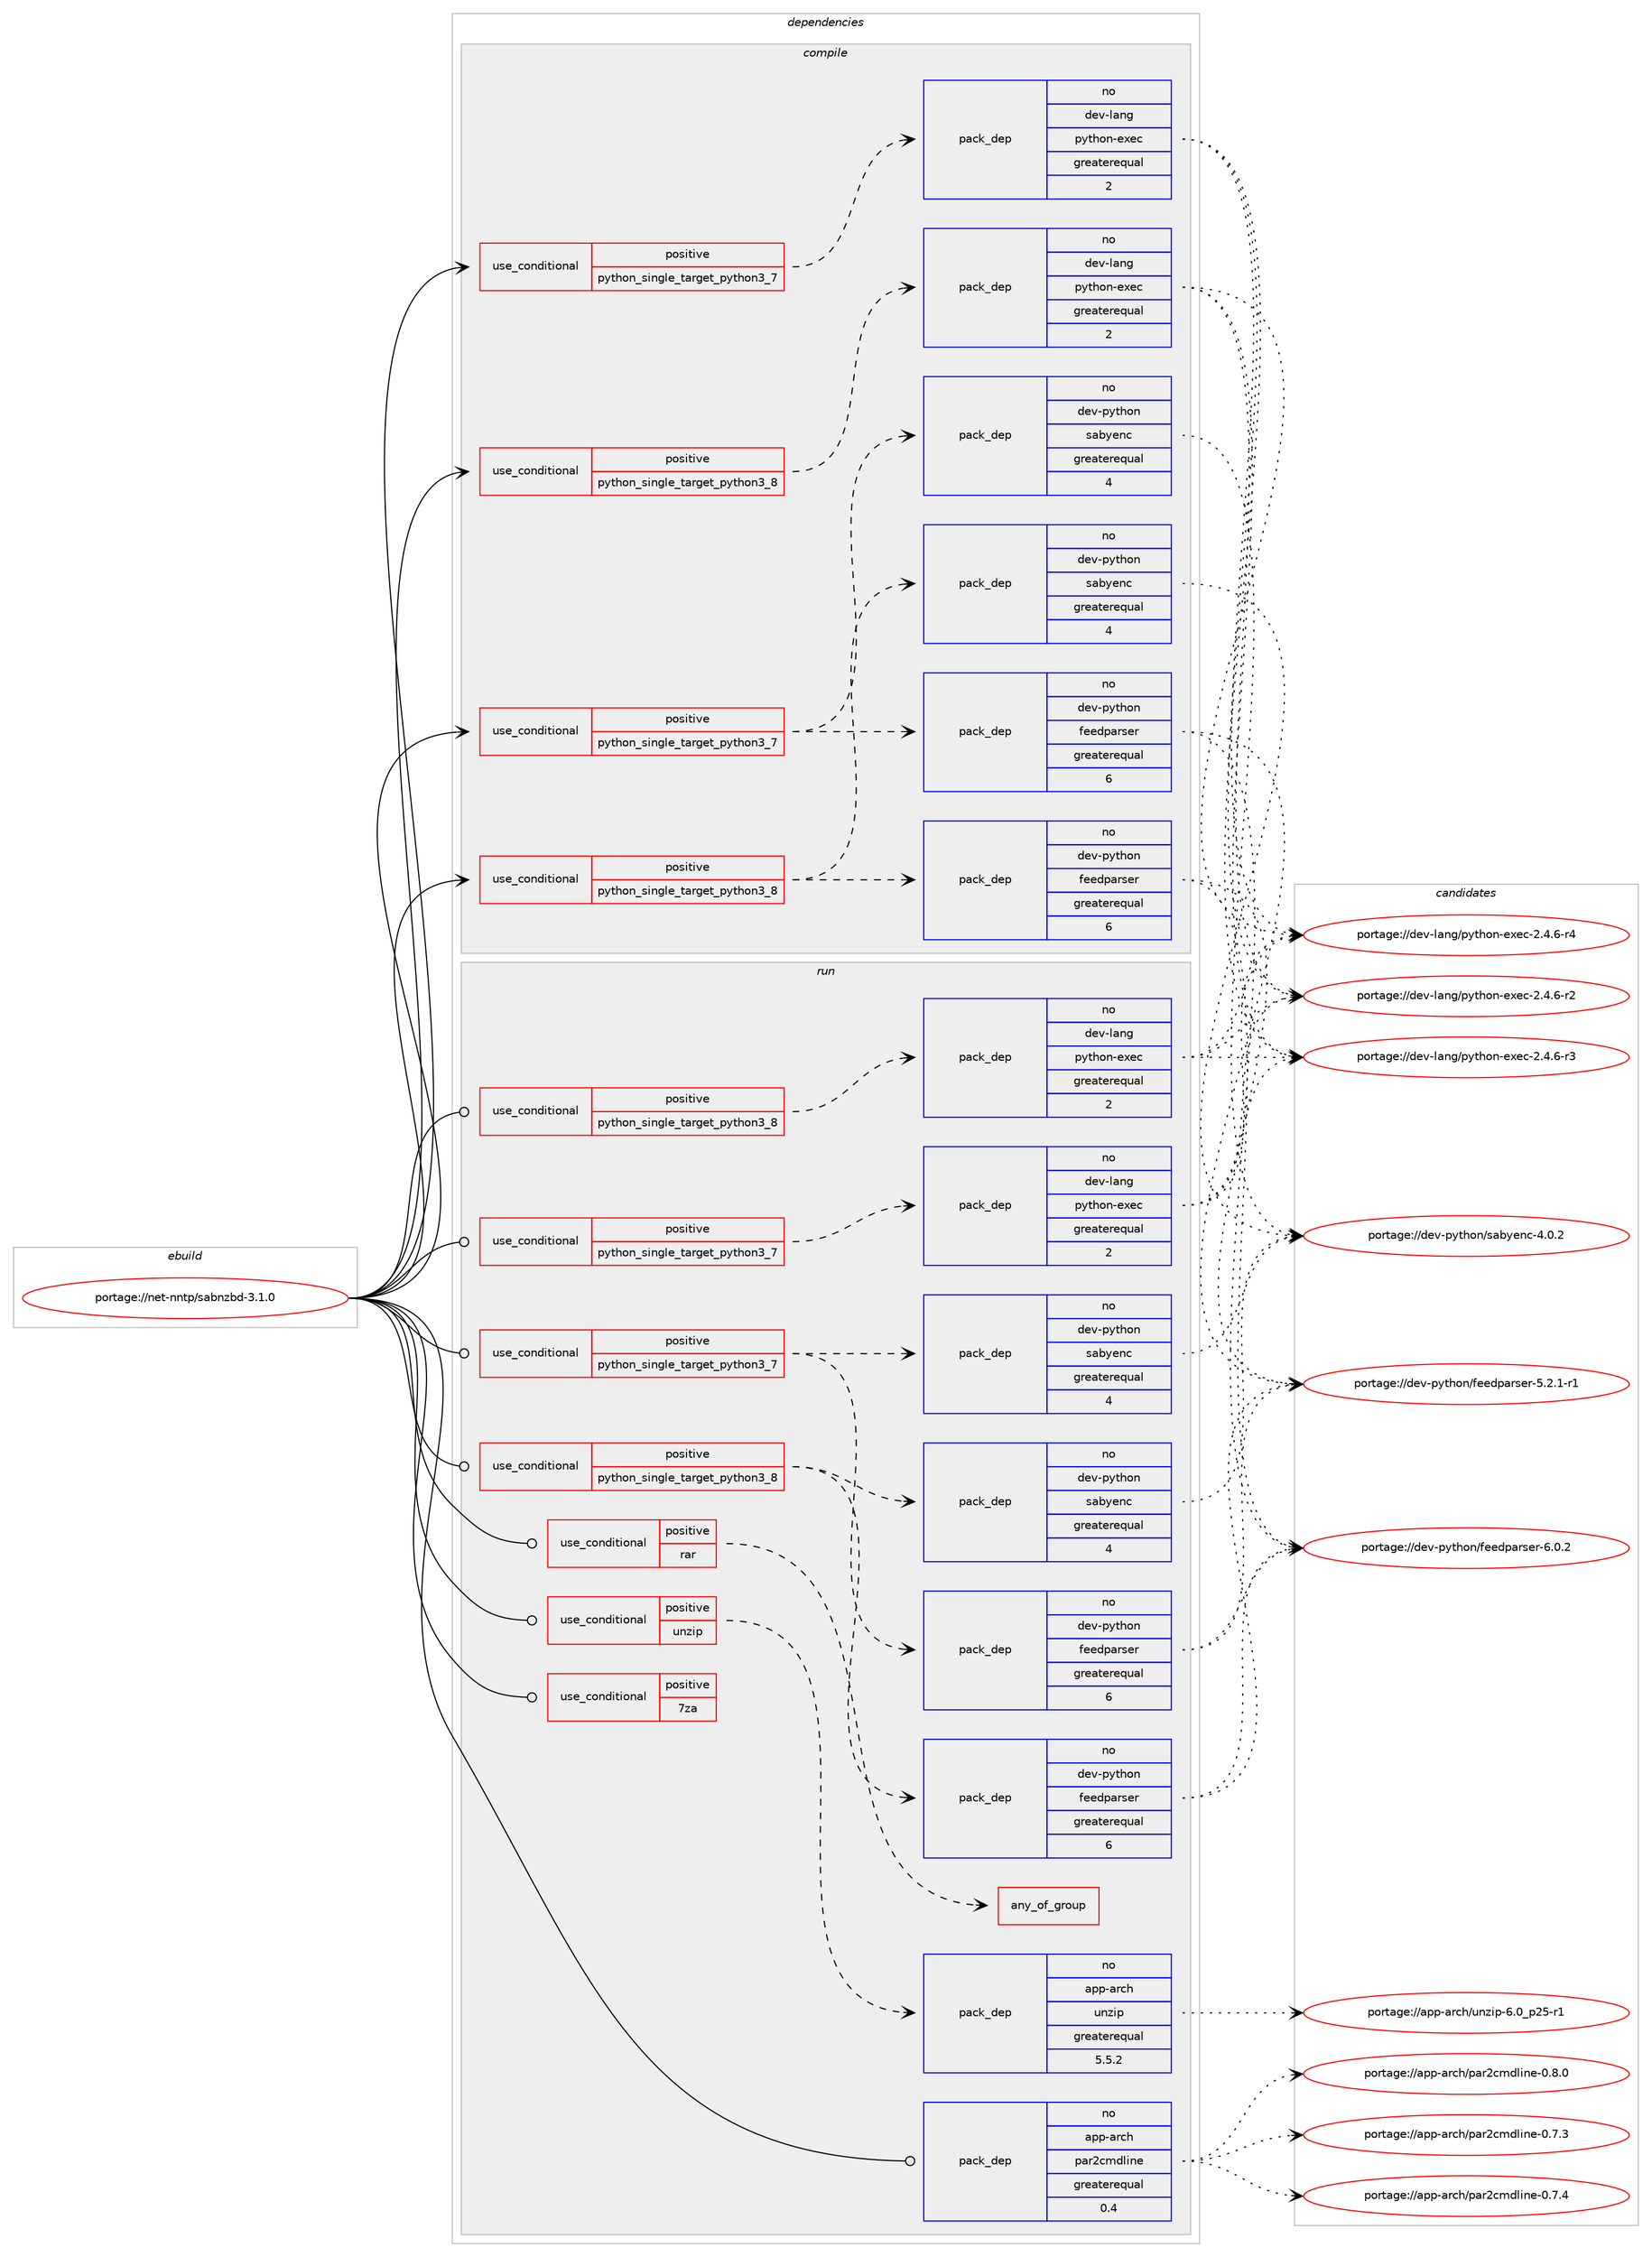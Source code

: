 digraph prolog {

# *************
# Graph options
# *************

newrank=true;
concentrate=true;
compound=true;
graph [rankdir=LR,fontname=Helvetica,fontsize=10,ranksep=1.5];#, ranksep=2.5, nodesep=0.2];
edge  [arrowhead=vee];
node  [fontname=Helvetica,fontsize=10];

# **********
# The ebuild
# **********

subgraph cluster_leftcol {
color=gray;
label=<<i>ebuild</i>>;
id [label="portage://net-nntp/sabnzbd-3.1.0", color=red, width=4, href="../net-nntp/sabnzbd-3.1.0.svg"];
}

# ****************
# The dependencies
# ****************

subgraph cluster_midcol {
color=gray;
label=<<i>dependencies</i>>;
subgraph cluster_compile {
fillcolor="#eeeeee";
style=filled;
label=<<i>compile</i>>;
subgraph cond1504 {
dependency2202 [label=<<TABLE BORDER="0" CELLBORDER="1" CELLSPACING="0" CELLPADDING="4"><TR><TD ROWSPAN="3" CELLPADDING="10">use_conditional</TD></TR><TR><TD>positive</TD></TR><TR><TD>python_single_target_python3_7</TD></TR></TABLE>>, shape=none, color=red];
# *** BEGIN UNKNOWN DEPENDENCY TYPE (TODO) ***
# dependency2202 -> package_dependency(portage://net-nntp/sabnzbd-3.1.0,install,no,dev-lang,python,none,[,,],[slot(3.7)],[use(enable(sqlite),none)])
# *** END UNKNOWN DEPENDENCY TYPE (TODO) ***

subgraph pack662 {
dependency2203 [label=<<TABLE BORDER="0" CELLBORDER="1" CELLSPACING="0" CELLPADDING="4" WIDTH="220"><TR><TD ROWSPAN="6" CELLPADDING="30">pack_dep</TD></TR><TR><TD WIDTH="110">no</TD></TR><TR><TD>dev-lang</TD></TR><TR><TD>python-exec</TD></TR><TR><TD>greaterequal</TD></TR><TR><TD>2</TD></TR></TABLE>>, shape=none, color=blue];
}
dependency2202:e -> dependency2203:w [weight=20,style="dashed",arrowhead="vee"];
}
id:e -> dependency2202:w [weight=20,style="solid",arrowhead="vee"];
subgraph cond1505 {
dependency2204 [label=<<TABLE BORDER="0" CELLBORDER="1" CELLSPACING="0" CELLPADDING="4"><TR><TD ROWSPAN="3" CELLPADDING="10">use_conditional</TD></TR><TR><TD>positive</TD></TR><TR><TD>python_single_target_python3_7</TD></TR></TABLE>>, shape=none, color=red];
# *** BEGIN UNKNOWN DEPENDENCY TYPE (TODO) ***
# dependency2204 -> package_dependency(portage://net-nntp/sabnzbd-3.1.0,install,no,dev-python,chardet,none,[,,],[],[use(enable(python_targets_python3_7),negative)])
# *** END UNKNOWN DEPENDENCY TYPE (TODO) ***

# *** BEGIN UNKNOWN DEPENDENCY TYPE (TODO) ***
# dependency2204 -> package_dependency(portage://net-nntp/sabnzbd-3.1.0,install,no,dev-python,cheetah3,none,[,,],[],[use(enable(python_targets_python3_7),negative)])
# *** END UNKNOWN DEPENDENCY TYPE (TODO) ***

# *** BEGIN UNKNOWN DEPENDENCY TYPE (TODO) ***
# dependency2204 -> package_dependency(portage://net-nntp/sabnzbd-3.1.0,install,no,dev-python,cherrypy,none,[,,],[],[use(enable(python_targets_python3_7),negative)])
# *** END UNKNOWN DEPENDENCY TYPE (TODO) ***

# *** BEGIN UNKNOWN DEPENDENCY TYPE (TODO) ***
# dependency2204 -> package_dependency(portage://net-nntp/sabnzbd-3.1.0,install,no,dev-python,configobj,none,[,,],[],[use(enable(python_targets_python3_7),negative)])
# *** END UNKNOWN DEPENDENCY TYPE (TODO) ***

# *** BEGIN UNKNOWN DEPENDENCY TYPE (TODO) ***
# dependency2204 -> package_dependency(portage://net-nntp/sabnzbd-3.1.0,install,no,dev-python,cryptography,none,[,,],[],[use(enable(python_targets_python3_7),negative)])
# *** END UNKNOWN DEPENDENCY TYPE (TODO) ***

subgraph pack663 {
dependency2205 [label=<<TABLE BORDER="0" CELLBORDER="1" CELLSPACING="0" CELLPADDING="4" WIDTH="220"><TR><TD ROWSPAN="6" CELLPADDING="30">pack_dep</TD></TR><TR><TD WIDTH="110">no</TD></TR><TR><TD>dev-python</TD></TR><TR><TD>feedparser</TD></TR><TR><TD>greaterequal</TD></TR><TR><TD>6</TD></TR></TABLE>>, shape=none, color=blue];
}
dependency2204:e -> dependency2205:w [weight=20,style="dashed",arrowhead="vee"];
# *** BEGIN UNKNOWN DEPENDENCY TYPE (TODO) ***
# dependency2204 -> package_dependency(portage://net-nntp/sabnzbd-3.1.0,install,no,dev-python,notify2,none,[,,],[],[use(enable(python_targets_python3_7),negative)])
# *** END UNKNOWN DEPENDENCY TYPE (TODO) ***

# *** BEGIN UNKNOWN DEPENDENCY TYPE (TODO) ***
# dependency2204 -> package_dependency(portage://net-nntp/sabnzbd-3.1.0,install,no,dev-python,portend,none,[,,],[],[use(enable(python_targets_python3_7),negative)])
# *** END UNKNOWN DEPENDENCY TYPE (TODO) ***

subgraph pack664 {
dependency2206 [label=<<TABLE BORDER="0" CELLBORDER="1" CELLSPACING="0" CELLPADDING="4" WIDTH="220"><TR><TD ROWSPAN="6" CELLPADDING="30">pack_dep</TD></TR><TR><TD WIDTH="110">no</TD></TR><TR><TD>dev-python</TD></TR><TR><TD>sabyenc</TD></TR><TR><TD>greaterequal</TD></TR><TR><TD>4</TD></TR></TABLE>>, shape=none, color=blue];
}
dependency2204:e -> dependency2206:w [weight=20,style="dashed",arrowhead="vee"];
}
id:e -> dependency2204:w [weight=20,style="solid",arrowhead="vee"];
subgraph cond1506 {
dependency2207 [label=<<TABLE BORDER="0" CELLBORDER="1" CELLSPACING="0" CELLPADDING="4"><TR><TD ROWSPAN="3" CELLPADDING="10">use_conditional</TD></TR><TR><TD>positive</TD></TR><TR><TD>python_single_target_python3_8</TD></TR></TABLE>>, shape=none, color=red];
# *** BEGIN UNKNOWN DEPENDENCY TYPE (TODO) ***
# dependency2207 -> package_dependency(portage://net-nntp/sabnzbd-3.1.0,install,no,dev-lang,python,none,[,,],[slot(3.8)],[use(enable(sqlite),none)])
# *** END UNKNOWN DEPENDENCY TYPE (TODO) ***

subgraph pack665 {
dependency2208 [label=<<TABLE BORDER="0" CELLBORDER="1" CELLSPACING="0" CELLPADDING="4" WIDTH="220"><TR><TD ROWSPAN="6" CELLPADDING="30">pack_dep</TD></TR><TR><TD WIDTH="110">no</TD></TR><TR><TD>dev-lang</TD></TR><TR><TD>python-exec</TD></TR><TR><TD>greaterequal</TD></TR><TR><TD>2</TD></TR></TABLE>>, shape=none, color=blue];
}
dependency2207:e -> dependency2208:w [weight=20,style="dashed",arrowhead="vee"];
}
id:e -> dependency2207:w [weight=20,style="solid",arrowhead="vee"];
subgraph cond1507 {
dependency2209 [label=<<TABLE BORDER="0" CELLBORDER="1" CELLSPACING="0" CELLPADDING="4"><TR><TD ROWSPAN="3" CELLPADDING="10">use_conditional</TD></TR><TR><TD>positive</TD></TR><TR><TD>python_single_target_python3_8</TD></TR></TABLE>>, shape=none, color=red];
# *** BEGIN UNKNOWN DEPENDENCY TYPE (TODO) ***
# dependency2209 -> package_dependency(portage://net-nntp/sabnzbd-3.1.0,install,no,dev-python,chardet,none,[,,],[],[use(enable(python_targets_python3_8),negative)])
# *** END UNKNOWN DEPENDENCY TYPE (TODO) ***

# *** BEGIN UNKNOWN DEPENDENCY TYPE (TODO) ***
# dependency2209 -> package_dependency(portage://net-nntp/sabnzbd-3.1.0,install,no,dev-python,cheetah3,none,[,,],[],[use(enable(python_targets_python3_8),negative)])
# *** END UNKNOWN DEPENDENCY TYPE (TODO) ***

# *** BEGIN UNKNOWN DEPENDENCY TYPE (TODO) ***
# dependency2209 -> package_dependency(portage://net-nntp/sabnzbd-3.1.0,install,no,dev-python,cherrypy,none,[,,],[],[use(enable(python_targets_python3_8),negative)])
# *** END UNKNOWN DEPENDENCY TYPE (TODO) ***

# *** BEGIN UNKNOWN DEPENDENCY TYPE (TODO) ***
# dependency2209 -> package_dependency(portage://net-nntp/sabnzbd-3.1.0,install,no,dev-python,configobj,none,[,,],[],[use(enable(python_targets_python3_8),negative)])
# *** END UNKNOWN DEPENDENCY TYPE (TODO) ***

# *** BEGIN UNKNOWN DEPENDENCY TYPE (TODO) ***
# dependency2209 -> package_dependency(portage://net-nntp/sabnzbd-3.1.0,install,no,dev-python,cryptography,none,[,,],[],[use(enable(python_targets_python3_8),negative)])
# *** END UNKNOWN DEPENDENCY TYPE (TODO) ***

subgraph pack666 {
dependency2210 [label=<<TABLE BORDER="0" CELLBORDER="1" CELLSPACING="0" CELLPADDING="4" WIDTH="220"><TR><TD ROWSPAN="6" CELLPADDING="30">pack_dep</TD></TR><TR><TD WIDTH="110">no</TD></TR><TR><TD>dev-python</TD></TR><TR><TD>feedparser</TD></TR><TR><TD>greaterequal</TD></TR><TR><TD>6</TD></TR></TABLE>>, shape=none, color=blue];
}
dependency2209:e -> dependency2210:w [weight=20,style="dashed",arrowhead="vee"];
# *** BEGIN UNKNOWN DEPENDENCY TYPE (TODO) ***
# dependency2209 -> package_dependency(portage://net-nntp/sabnzbd-3.1.0,install,no,dev-python,notify2,none,[,,],[],[use(enable(python_targets_python3_8),negative)])
# *** END UNKNOWN DEPENDENCY TYPE (TODO) ***

# *** BEGIN UNKNOWN DEPENDENCY TYPE (TODO) ***
# dependency2209 -> package_dependency(portage://net-nntp/sabnzbd-3.1.0,install,no,dev-python,portend,none,[,,],[],[use(enable(python_targets_python3_8),negative)])
# *** END UNKNOWN DEPENDENCY TYPE (TODO) ***

subgraph pack667 {
dependency2211 [label=<<TABLE BORDER="0" CELLBORDER="1" CELLSPACING="0" CELLPADDING="4" WIDTH="220"><TR><TD ROWSPAN="6" CELLPADDING="30">pack_dep</TD></TR><TR><TD WIDTH="110">no</TD></TR><TR><TD>dev-python</TD></TR><TR><TD>sabyenc</TD></TR><TR><TD>greaterequal</TD></TR><TR><TD>4</TD></TR></TABLE>>, shape=none, color=blue];
}
dependency2209:e -> dependency2211:w [weight=20,style="dashed",arrowhead="vee"];
}
id:e -> dependency2209:w [weight=20,style="solid",arrowhead="vee"];
# *** BEGIN UNKNOWN DEPENDENCY TYPE (TODO) ***
# id -> package_dependency(portage://net-nntp/sabnzbd-3.1.0,install,no,acct-group,sabnzbd,none,[,,],[],[])
# *** END UNKNOWN DEPENDENCY TYPE (TODO) ***

# *** BEGIN UNKNOWN DEPENDENCY TYPE (TODO) ***
# id -> package_dependency(portage://net-nntp/sabnzbd-3.1.0,install,no,acct-user,sabnzbd,none,[,,],[],[])
# *** END UNKNOWN DEPENDENCY TYPE (TODO) ***

}
subgraph cluster_compileandrun {
fillcolor="#eeeeee";
style=filled;
label=<<i>compile and run</i>>;
}
subgraph cluster_run {
fillcolor="#eeeeee";
style=filled;
label=<<i>run</i>>;
subgraph cond1508 {
dependency2212 [label=<<TABLE BORDER="0" CELLBORDER="1" CELLSPACING="0" CELLPADDING="4"><TR><TD ROWSPAN="3" CELLPADDING="10">use_conditional</TD></TR><TR><TD>positive</TD></TR><TR><TD>7za</TD></TR></TABLE>>, shape=none, color=red];
# *** BEGIN UNKNOWN DEPENDENCY TYPE (TODO) ***
# dependency2212 -> package_dependency(portage://net-nntp/sabnzbd-3.1.0,run,no,app-arch,p7zip,none,[,,],[],[])
# *** END UNKNOWN DEPENDENCY TYPE (TODO) ***

}
id:e -> dependency2212:w [weight=20,style="solid",arrowhead="odot"];
subgraph cond1509 {
dependency2213 [label=<<TABLE BORDER="0" CELLBORDER="1" CELLSPACING="0" CELLPADDING="4"><TR><TD ROWSPAN="3" CELLPADDING="10">use_conditional</TD></TR><TR><TD>positive</TD></TR><TR><TD>python_single_target_python3_7</TD></TR></TABLE>>, shape=none, color=red];
# *** BEGIN UNKNOWN DEPENDENCY TYPE (TODO) ***
# dependency2213 -> package_dependency(portage://net-nntp/sabnzbd-3.1.0,run,no,dev-lang,python,none,[,,],[slot(3.7)],[use(enable(sqlite),none)])
# *** END UNKNOWN DEPENDENCY TYPE (TODO) ***

subgraph pack668 {
dependency2214 [label=<<TABLE BORDER="0" CELLBORDER="1" CELLSPACING="0" CELLPADDING="4" WIDTH="220"><TR><TD ROWSPAN="6" CELLPADDING="30">pack_dep</TD></TR><TR><TD WIDTH="110">no</TD></TR><TR><TD>dev-lang</TD></TR><TR><TD>python-exec</TD></TR><TR><TD>greaterequal</TD></TR><TR><TD>2</TD></TR></TABLE>>, shape=none, color=blue];
}
dependency2213:e -> dependency2214:w [weight=20,style="dashed",arrowhead="vee"];
}
id:e -> dependency2213:w [weight=20,style="solid",arrowhead="odot"];
subgraph cond1510 {
dependency2215 [label=<<TABLE BORDER="0" CELLBORDER="1" CELLSPACING="0" CELLPADDING="4"><TR><TD ROWSPAN="3" CELLPADDING="10">use_conditional</TD></TR><TR><TD>positive</TD></TR><TR><TD>python_single_target_python3_7</TD></TR></TABLE>>, shape=none, color=red];
# *** BEGIN UNKNOWN DEPENDENCY TYPE (TODO) ***
# dependency2215 -> package_dependency(portage://net-nntp/sabnzbd-3.1.0,run,no,dev-python,chardet,none,[,,],[],[use(enable(python_targets_python3_7),negative)])
# *** END UNKNOWN DEPENDENCY TYPE (TODO) ***

# *** BEGIN UNKNOWN DEPENDENCY TYPE (TODO) ***
# dependency2215 -> package_dependency(portage://net-nntp/sabnzbd-3.1.0,run,no,dev-python,cheetah3,none,[,,],[],[use(enable(python_targets_python3_7),negative)])
# *** END UNKNOWN DEPENDENCY TYPE (TODO) ***

# *** BEGIN UNKNOWN DEPENDENCY TYPE (TODO) ***
# dependency2215 -> package_dependency(portage://net-nntp/sabnzbd-3.1.0,run,no,dev-python,cherrypy,none,[,,],[],[use(enable(python_targets_python3_7),negative)])
# *** END UNKNOWN DEPENDENCY TYPE (TODO) ***

# *** BEGIN UNKNOWN DEPENDENCY TYPE (TODO) ***
# dependency2215 -> package_dependency(portage://net-nntp/sabnzbd-3.1.0,run,no,dev-python,configobj,none,[,,],[],[use(enable(python_targets_python3_7),negative)])
# *** END UNKNOWN DEPENDENCY TYPE (TODO) ***

# *** BEGIN UNKNOWN DEPENDENCY TYPE (TODO) ***
# dependency2215 -> package_dependency(portage://net-nntp/sabnzbd-3.1.0,run,no,dev-python,cryptography,none,[,,],[],[use(enable(python_targets_python3_7),negative)])
# *** END UNKNOWN DEPENDENCY TYPE (TODO) ***

subgraph pack669 {
dependency2216 [label=<<TABLE BORDER="0" CELLBORDER="1" CELLSPACING="0" CELLPADDING="4" WIDTH="220"><TR><TD ROWSPAN="6" CELLPADDING="30">pack_dep</TD></TR><TR><TD WIDTH="110">no</TD></TR><TR><TD>dev-python</TD></TR><TR><TD>feedparser</TD></TR><TR><TD>greaterequal</TD></TR><TR><TD>6</TD></TR></TABLE>>, shape=none, color=blue];
}
dependency2215:e -> dependency2216:w [weight=20,style="dashed",arrowhead="vee"];
# *** BEGIN UNKNOWN DEPENDENCY TYPE (TODO) ***
# dependency2215 -> package_dependency(portage://net-nntp/sabnzbd-3.1.0,run,no,dev-python,notify2,none,[,,],[],[use(enable(python_targets_python3_7),negative)])
# *** END UNKNOWN DEPENDENCY TYPE (TODO) ***

# *** BEGIN UNKNOWN DEPENDENCY TYPE (TODO) ***
# dependency2215 -> package_dependency(portage://net-nntp/sabnzbd-3.1.0,run,no,dev-python,portend,none,[,,],[],[use(enable(python_targets_python3_7),negative)])
# *** END UNKNOWN DEPENDENCY TYPE (TODO) ***

subgraph pack670 {
dependency2217 [label=<<TABLE BORDER="0" CELLBORDER="1" CELLSPACING="0" CELLPADDING="4" WIDTH="220"><TR><TD ROWSPAN="6" CELLPADDING="30">pack_dep</TD></TR><TR><TD WIDTH="110">no</TD></TR><TR><TD>dev-python</TD></TR><TR><TD>sabyenc</TD></TR><TR><TD>greaterequal</TD></TR><TR><TD>4</TD></TR></TABLE>>, shape=none, color=blue];
}
dependency2215:e -> dependency2217:w [weight=20,style="dashed",arrowhead="vee"];
}
id:e -> dependency2215:w [weight=20,style="solid",arrowhead="odot"];
subgraph cond1511 {
dependency2218 [label=<<TABLE BORDER="0" CELLBORDER="1" CELLSPACING="0" CELLPADDING="4"><TR><TD ROWSPAN="3" CELLPADDING="10">use_conditional</TD></TR><TR><TD>positive</TD></TR><TR><TD>python_single_target_python3_8</TD></TR></TABLE>>, shape=none, color=red];
# *** BEGIN UNKNOWN DEPENDENCY TYPE (TODO) ***
# dependency2218 -> package_dependency(portage://net-nntp/sabnzbd-3.1.0,run,no,dev-lang,python,none,[,,],[slot(3.8)],[use(enable(sqlite),none)])
# *** END UNKNOWN DEPENDENCY TYPE (TODO) ***

subgraph pack671 {
dependency2219 [label=<<TABLE BORDER="0" CELLBORDER="1" CELLSPACING="0" CELLPADDING="4" WIDTH="220"><TR><TD ROWSPAN="6" CELLPADDING="30">pack_dep</TD></TR><TR><TD WIDTH="110">no</TD></TR><TR><TD>dev-lang</TD></TR><TR><TD>python-exec</TD></TR><TR><TD>greaterequal</TD></TR><TR><TD>2</TD></TR></TABLE>>, shape=none, color=blue];
}
dependency2218:e -> dependency2219:w [weight=20,style="dashed",arrowhead="vee"];
}
id:e -> dependency2218:w [weight=20,style="solid",arrowhead="odot"];
subgraph cond1512 {
dependency2220 [label=<<TABLE BORDER="0" CELLBORDER="1" CELLSPACING="0" CELLPADDING="4"><TR><TD ROWSPAN="3" CELLPADDING="10">use_conditional</TD></TR><TR><TD>positive</TD></TR><TR><TD>python_single_target_python3_8</TD></TR></TABLE>>, shape=none, color=red];
# *** BEGIN UNKNOWN DEPENDENCY TYPE (TODO) ***
# dependency2220 -> package_dependency(portage://net-nntp/sabnzbd-3.1.0,run,no,dev-python,chardet,none,[,,],[],[use(enable(python_targets_python3_8),negative)])
# *** END UNKNOWN DEPENDENCY TYPE (TODO) ***

# *** BEGIN UNKNOWN DEPENDENCY TYPE (TODO) ***
# dependency2220 -> package_dependency(portage://net-nntp/sabnzbd-3.1.0,run,no,dev-python,cheetah3,none,[,,],[],[use(enable(python_targets_python3_8),negative)])
# *** END UNKNOWN DEPENDENCY TYPE (TODO) ***

# *** BEGIN UNKNOWN DEPENDENCY TYPE (TODO) ***
# dependency2220 -> package_dependency(portage://net-nntp/sabnzbd-3.1.0,run,no,dev-python,cherrypy,none,[,,],[],[use(enable(python_targets_python3_8),negative)])
# *** END UNKNOWN DEPENDENCY TYPE (TODO) ***

# *** BEGIN UNKNOWN DEPENDENCY TYPE (TODO) ***
# dependency2220 -> package_dependency(portage://net-nntp/sabnzbd-3.1.0,run,no,dev-python,configobj,none,[,,],[],[use(enable(python_targets_python3_8),negative)])
# *** END UNKNOWN DEPENDENCY TYPE (TODO) ***

# *** BEGIN UNKNOWN DEPENDENCY TYPE (TODO) ***
# dependency2220 -> package_dependency(portage://net-nntp/sabnzbd-3.1.0,run,no,dev-python,cryptography,none,[,,],[],[use(enable(python_targets_python3_8),negative)])
# *** END UNKNOWN DEPENDENCY TYPE (TODO) ***

subgraph pack672 {
dependency2221 [label=<<TABLE BORDER="0" CELLBORDER="1" CELLSPACING="0" CELLPADDING="4" WIDTH="220"><TR><TD ROWSPAN="6" CELLPADDING="30">pack_dep</TD></TR><TR><TD WIDTH="110">no</TD></TR><TR><TD>dev-python</TD></TR><TR><TD>feedparser</TD></TR><TR><TD>greaterequal</TD></TR><TR><TD>6</TD></TR></TABLE>>, shape=none, color=blue];
}
dependency2220:e -> dependency2221:w [weight=20,style="dashed",arrowhead="vee"];
# *** BEGIN UNKNOWN DEPENDENCY TYPE (TODO) ***
# dependency2220 -> package_dependency(portage://net-nntp/sabnzbd-3.1.0,run,no,dev-python,notify2,none,[,,],[],[use(enable(python_targets_python3_8),negative)])
# *** END UNKNOWN DEPENDENCY TYPE (TODO) ***

# *** BEGIN UNKNOWN DEPENDENCY TYPE (TODO) ***
# dependency2220 -> package_dependency(portage://net-nntp/sabnzbd-3.1.0,run,no,dev-python,portend,none,[,,],[],[use(enable(python_targets_python3_8),negative)])
# *** END UNKNOWN DEPENDENCY TYPE (TODO) ***

subgraph pack673 {
dependency2222 [label=<<TABLE BORDER="0" CELLBORDER="1" CELLSPACING="0" CELLPADDING="4" WIDTH="220"><TR><TD ROWSPAN="6" CELLPADDING="30">pack_dep</TD></TR><TR><TD WIDTH="110">no</TD></TR><TR><TD>dev-python</TD></TR><TR><TD>sabyenc</TD></TR><TR><TD>greaterequal</TD></TR><TR><TD>4</TD></TR></TABLE>>, shape=none, color=blue];
}
dependency2220:e -> dependency2222:w [weight=20,style="dashed",arrowhead="vee"];
}
id:e -> dependency2220:w [weight=20,style="solid",arrowhead="odot"];
subgraph cond1513 {
dependency2223 [label=<<TABLE BORDER="0" CELLBORDER="1" CELLSPACING="0" CELLPADDING="4"><TR><TD ROWSPAN="3" CELLPADDING="10">use_conditional</TD></TR><TR><TD>positive</TD></TR><TR><TD>rar</TD></TR></TABLE>>, shape=none, color=red];
subgraph any36 {
dependency2224 [label=<<TABLE BORDER="0" CELLBORDER="1" CELLSPACING="0" CELLPADDING="4"><TR><TD CELLPADDING="10">any_of_group</TD></TR></TABLE>>, shape=none, color=red];# *** BEGIN UNKNOWN DEPENDENCY TYPE (TODO) ***
# dependency2224 -> package_dependency(portage://net-nntp/sabnzbd-3.1.0,run,no,app-arch,unrar,none,[,,],[],[])
# *** END UNKNOWN DEPENDENCY TYPE (TODO) ***

# *** BEGIN UNKNOWN DEPENDENCY TYPE (TODO) ***
# dependency2224 -> package_dependency(portage://net-nntp/sabnzbd-3.1.0,run,no,app-arch,rar,none,[,,],[],[])
# *** END UNKNOWN DEPENDENCY TYPE (TODO) ***

}
dependency2223:e -> dependency2224:w [weight=20,style="dashed",arrowhead="vee"];
}
id:e -> dependency2223:w [weight=20,style="solid",arrowhead="odot"];
subgraph cond1514 {
dependency2225 [label=<<TABLE BORDER="0" CELLBORDER="1" CELLSPACING="0" CELLPADDING="4"><TR><TD ROWSPAN="3" CELLPADDING="10">use_conditional</TD></TR><TR><TD>positive</TD></TR><TR><TD>unzip</TD></TR></TABLE>>, shape=none, color=red];
subgraph pack674 {
dependency2226 [label=<<TABLE BORDER="0" CELLBORDER="1" CELLSPACING="0" CELLPADDING="4" WIDTH="220"><TR><TD ROWSPAN="6" CELLPADDING="30">pack_dep</TD></TR><TR><TD WIDTH="110">no</TD></TR><TR><TD>app-arch</TD></TR><TR><TD>unzip</TD></TR><TR><TD>greaterequal</TD></TR><TR><TD>5.5.2</TD></TR></TABLE>>, shape=none, color=blue];
}
dependency2225:e -> dependency2226:w [weight=20,style="dashed",arrowhead="vee"];
}
id:e -> dependency2225:w [weight=20,style="solid",arrowhead="odot"];
# *** BEGIN UNKNOWN DEPENDENCY TYPE (TODO) ***
# id -> package_dependency(portage://net-nntp/sabnzbd-3.1.0,run,no,acct-group,sabnzbd,none,[,,],[],[])
# *** END UNKNOWN DEPENDENCY TYPE (TODO) ***

# *** BEGIN UNKNOWN DEPENDENCY TYPE (TODO) ***
# id -> package_dependency(portage://net-nntp/sabnzbd-3.1.0,run,no,acct-user,sabnzbd,none,[,,],[],[])
# *** END UNKNOWN DEPENDENCY TYPE (TODO) ***

subgraph pack675 {
dependency2227 [label=<<TABLE BORDER="0" CELLBORDER="1" CELLSPACING="0" CELLPADDING="4" WIDTH="220"><TR><TD ROWSPAN="6" CELLPADDING="30">pack_dep</TD></TR><TR><TD WIDTH="110">no</TD></TR><TR><TD>app-arch</TD></TR><TR><TD>par2cmdline</TD></TR><TR><TD>greaterequal</TD></TR><TR><TD>0.4</TD></TR></TABLE>>, shape=none, color=blue];
}
id:e -> dependency2227:w [weight=20,style="solid",arrowhead="odot"];
# *** BEGIN UNKNOWN DEPENDENCY TYPE (TODO) ***
# id -> package_dependency(portage://net-nntp/sabnzbd-3.1.0,run,no,net-misc,wget,none,[,,],[],[])
# *** END UNKNOWN DEPENDENCY TYPE (TODO) ***

}
}

# **************
# The candidates
# **************

subgraph cluster_choices {
rank=same;
color=gray;
label=<<i>candidates</i>>;

subgraph choice662 {
color=black;
nodesep=1;
choice10010111845108971101034711212111610411111045101120101994550465246544511450 [label="portage://dev-lang/python-exec-2.4.6-r2", color=red, width=4,href="../dev-lang/python-exec-2.4.6-r2.svg"];
choice10010111845108971101034711212111610411111045101120101994550465246544511451 [label="portage://dev-lang/python-exec-2.4.6-r3", color=red, width=4,href="../dev-lang/python-exec-2.4.6-r3.svg"];
choice10010111845108971101034711212111610411111045101120101994550465246544511452 [label="portage://dev-lang/python-exec-2.4.6-r4", color=red, width=4,href="../dev-lang/python-exec-2.4.6-r4.svg"];
dependency2203:e -> choice10010111845108971101034711212111610411111045101120101994550465246544511450:w [style=dotted,weight="100"];
dependency2203:e -> choice10010111845108971101034711212111610411111045101120101994550465246544511451:w [style=dotted,weight="100"];
dependency2203:e -> choice10010111845108971101034711212111610411111045101120101994550465246544511452:w [style=dotted,weight="100"];
}
subgraph choice663 {
color=black;
nodesep=1;
choice1001011184511212111610411111047102101101100112971141151011144553465046494511449 [label="portage://dev-python/feedparser-5.2.1-r1", color=red, width=4,href="../dev-python/feedparser-5.2.1-r1.svg"];
choice100101118451121211161041111104710210110110011297114115101114455446484650 [label="portage://dev-python/feedparser-6.0.2", color=red, width=4,href="../dev-python/feedparser-6.0.2.svg"];
dependency2205:e -> choice1001011184511212111610411111047102101101100112971141151011144553465046494511449:w [style=dotted,weight="100"];
dependency2205:e -> choice100101118451121211161041111104710210110110011297114115101114455446484650:w [style=dotted,weight="100"];
}
subgraph choice664 {
color=black;
nodesep=1;
choice1001011184511212111610411111047115979812110111099455246484650 [label="portage://dev-python/sabyenc-4.0.2", color=red, width=4,href="../dev-python/sabyenc-4.0.2.svg"];
dependency2206:e -> choice1001011184511212111610411111047115979812110111099455246484650:w [style=dotted,weight="100"];
}
subgraph choice665 {
color=black;
nodesep=1;
choice10010111845108971101034711212111610411111045101120101994550465246544511450 [label="portage://dev-lang/python-exec-2.4.6-r2", color=red, width=4,href="../dev-lang/python-exec-2.4.6-r2.svg"];
choice10010111845108971101034711212111610411111045101120101994550465246544511451 [label="portage://dev-lang/python-exec-2.4.6-r3", color=red, width=4,href="../dev-lang/python-exec-2.4.6-r3.svg"];
choice10010111845108971101034711212111610411111045101120101994550465246544511452 [label="portage://dev-lang/python-exec-2.4.6-r4", color=red, width=4,href="../dev-lang/python-exec-2.4.6-r4.svg"];
dependency2208:e -> choice10010111845108971101034711212111610411111045101120101994550465246544511450:w [style=dotted,weight="100"];
dependency2208:e -> choice10010111845108971101034711212111610411111045101120101994550465246544511451:w [style=dotted,weight="100"];
dependency2208:e -> choice10010111845108971101034711212111610411111045101120101994550465246544511452:w [style=dotted,weight="100"];
}
subgraph choice666 {
color=black;
nodesep=1;
choice1001011184511212111610411111047102101101100112971141151011144553465046494511449 [label="portage://dev-python/feedparser-5.2.1-r1", color=red, width=4,href="../dev-python/feedparser-5.2.1-r1.svg"];
choice100101118451121211161041111104710210110110011297114115101114455446484650 [label="portage://dev-python/feedparser-6.0.2", color=red, width=4,href="../dev-python/feedparser-6.0.2.svg"];
dependency2210:e -> choice1001011184511212111610411111047102101101100112971141151011144553465046494511449:w [style=dotted,weight="100"];
dependency2210:e -> choice100101118451121211161041111104710210110110011297114115101114455446484650:w [style=dotted,weight="100"];
}
subgraph choice667 {
color=black;
nodesep=1;
choice1001011184511212111610411111047115979812110111099455246484650 [label="portage://dev-python/sabyenc-4.0.2", color=red, width=4,href="../dev-python/sabyenc-4.0.2.svg"];
dependency2211:e -> choice1001011184511212111610411111047115979812110111099455246484650:w [style=dotted,weight="100"];
}
subgraph choice668 {
color=black;
nodesep=1;
choice10010111845108971101034711212111610411111045101120101994550465246544511450 [label="portage://dev-lang/python-exec-2.4.6-r2", color=red, width=4,href="../dev-lang/python-exec-2.4.6-r2.svg"];
choice10010111845108971101034711212111610411111045101120101994550465246544511451 [label="portage://dev-lang/python-exec-2.4.6-r3", color=red, width=4,href="../dev-lang/python-exec-2.4.6-r3.svg"];
choice10010111845108971101034711212111610411111045101120101994550465246544511452 [label="portage://dev-lang/python-exec-2.4.6-r4", color=red, width=4,href="../dev-lang/python-exec-2.4.6-r4.svg"];
dependency2214:e -> choice10010111845108971101034711212111610411111045101120101994550465246544511450:w [style=dotted,weight="100"];
dependency2214:e -> choice10010111845108971101034711212111610411111045101120101994550465246544511451:w [style=dotted,weight="100"];
dependency2214:e -> choice10010111845108971101034711212111610411111045101120101994550465246544511452:w [style=dotted,weight="100"];
}
subgraph choice669 {
color=black;
nodesep=1;
choice1001011184511212111610411111047102101101100112971141151011144553465046494511449 [label="portage://dev-python/feedparser-5.2.1-r1", color=red, width=4,href="../dev-python/feedparser-5.2.1-r1.svg"];
choice100101118451121211161041111104710210110110011297114115101114455446484650 [label="portage://dev-python/feedparser-6.0.2", color=red, width=4,href="../dev-python/feedparser-6.0.2.svg"];
dependency2216:e -> choice1001011184511212111610411111047102101101100112971141151011144553465046494511449:w [style=dotted,weight="100"];
dependency2216:e -> choice100101118451121211161041111104710210110110011297114115101114455446484650:w [style=dotted,weight="100"];
}
subgraph choice670 {
color=black;
nodesep=1;
choice1001011184511212111610411111047115979812110111099455246484650 [label="portage://dev-python/sabyenc-4.0.2", color=red, width=4,href="../dev-python/sabyenc-4.0.2.svg"];
dependency2217:e -> choice1001011184511212111610411111047115979812110111099455246484650:w [style=dotted,weight="100"];
}
subgraph choice671 {
color=black;
nodesep=1;
choice10010111845108971101034711212111610411111045101120101994550465246544511450 [label="portage://dev-lang/python-exec-2.4.6-r2", color=red, width=4,href="../dev-lang/python-exec-2.4.6-r2.svg"];
choice10010111845108971101034711212111610411111045101120101994550465246544511451 [label="portage://dev-lang/python-exec-2.4.6-r3", color=red, width=4,href="../dev-lang/python-exec-2.4.6-r3.svg"];
choice10010111845108971101034711212111610411111045101120101994550465246544511452 [label="portage://dev-lang/python-exec-2.4.6-r4", color=red, width=4,href="../dev-lang/python-exec-2.4.6-r4.svg"];
dependency2219:e -> choice10010111845108971101034711212111610411111045101120101994550465246544511450:w [style=dotted,weight="100"];
dependency2219:e -> choice10010111845108971101034711212111610411111045101120101994550465246544511451:w [style=dotted,weight="100"];
dependency2219:e -> choice10010111845108971101034711212111610411111045101120101994550465246544511452:w [style=dotted,weight="100"];
}
subgraph choice672 {
color=black;
nodesep=1;
choice1001011184511212111610411111047102101101100112971141151011144553465046494511449 [label="portage://dev-python/feedparser-5.2.1-r1", color=red, width=4,href="../dev-python/feedparser-5.2.1-r1.svg"];
choice100101118451121211161041111104710210110110011297114115101114455446484650 [label="portage://dev-python/feedparser-6.0.2", color=red, width=4,href="../dev-python/feedparser-6.0.2.svg"];
dependency2221:e -> choice1001011184511212111610411111047102101101100112971141151011144553465046494511449:w [style=dotted,weight="100"];
dependency2221:e -> choice100101118451121211161041111104710210110110011297114115101114455446484650:w [style=dotted,weight="100"];
}
subgraph choice673 {
color=black;
nodesep=1;
choice1001011184511212111610411111047115979812110111099455246484650 [label="portage://dev-python/sabyenc-4.0.2", color=red, width=4,href="../dev-python/sabyenc-4.0.2.svg"];
dependency2222:e -> choice1001011184511212111610411111047115979812110111099455246484650:w [style=dotted,weight="100"];
}
subgraph choice674 {
color=black;
nodesep=1;
choice9711211245971149910447117110122105112455446489511250534511449 [label="portage://app-arch/unzip-6.0_p25-r1", color=red, width=4,href="../app-arch/unzip-6.0_p25-r1.svg"];
dependency2226:e -> choice9711211245971149910447117110122105112455446489511250534511449:w [style=dotted,weight="100"];
}
subgraph choice675 {
color=black;
nodesep=1;
choice9711211245971149910447112971145099109100108105110101454846554651 [label="portage://app-arch/par2cmdline-0.7.3", color=red, width=4,href="../app-arch/par2cmdline-0.7.3.svg"];
choice9711211245971149910447112971145099109100108105110101454846554652 [label="portage://app-arch/par2cmdline-0.7.4", color=red, width=4,href="../app-arch/par2cmdline-0.7.4.svg"];
choice9711211245971149910447112971145099109100108105110101454846564648 [label="portage://app-arch/par2cmdline-0.8.0", color=red, width=4,href="../app-arch/par2cmdline-0.8.0.svg"];
dependency2227:e -> choice9711211245971149910447112971145099109100108105110101454846554651:w [style=dotted,weight="100"];
dependency2227:e -> choice9711211245971149910447112971145099109100108105110101454846554652:w [style=dotted,weight="100"];
dependency2227:e -> choice9711211245971149910447112971145099109100108105110101454846564648:w [style=dotted,weight="100"];
}
}

}
